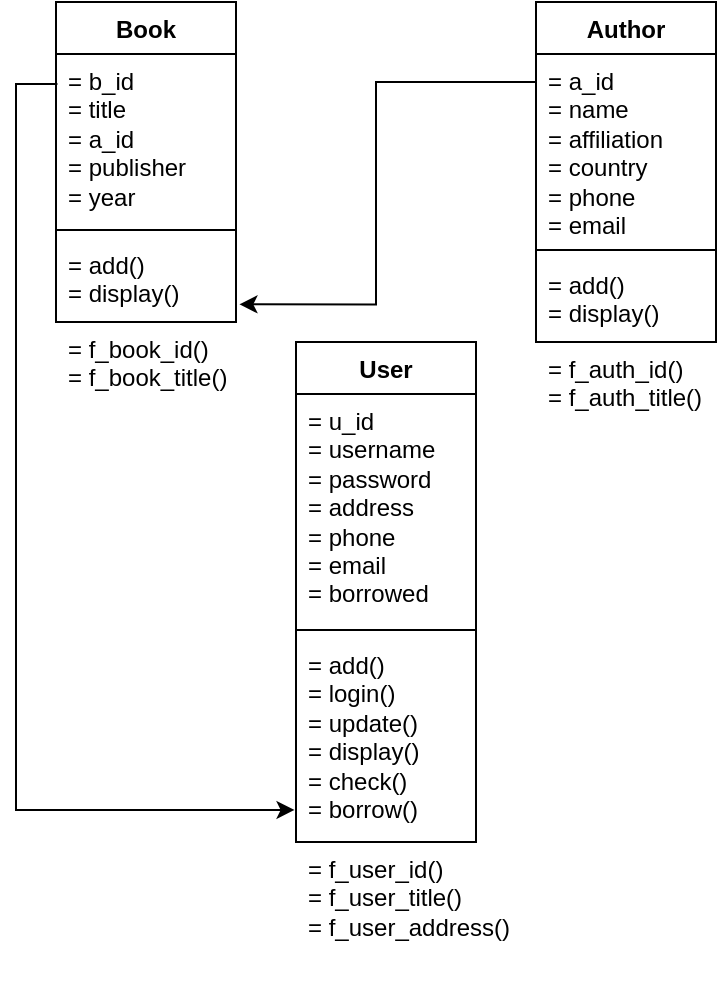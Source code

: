 <mxfile version="28.2.5">
  <diagram name="Page-1" id="ssArnIt-zwZWOKwKfSID">
    <mxGraphModel dx="872" dy="473" grid="0" gridSize="10" guides="1" tooltips="1" connect="1" arrows="1" fold="1" page="1" pageScale="1" pageWidth="850" pageHeight="1100" math="0" shadow="0">
      <root>
        <mxCell id="0" />
        <mxCell id="1" parent="0" />
        <mxCell id="fcqBhKU1dLjZBf0Ov1b0-1" value="Book" style="swimlane;fontStyle=1;align=center;verticalAlign=top;childLayout=stackLayout;horizontal=1;startSize=26;horizontalStack=0;resizeParent=1;resizeParentMax=0;resizeLast=0;collapsible=1;marginBottom=0;whiteSpace=wrap;html=1;" vertex="1" parent="1">
          <mxGeometry x="200" y="120" width="90" height="160" as="geometry" />
        </mxCell>
        <mxCell id="fcqBhKU1dLjZBf0Ov1b0-2" value="= b_id&lt;div&gt;= title&lt;/div&gt;&lt;div&gt;= a_id&lt;/div&gt;&lt;div&gt;= publisher&lt;/div&gt;&lt;div&gt;= year&lt;/div&gt;" style="text;strokeColor=none;fillColor=none;align=left;verticalAlign=top;spacingLeft=4;spacingRight=4;overflow=hidden;rotatable=0;points=[[0,0.5],[1,0.5]];portConstraint=eastwest;whiteSpace=wrap;html=1;" vertex="1" parent="fcqBhKU1dLjZBf0Ov1b0-1">
          <mxGeometry y="26" width="90" height="84" as="geometry" />
        </mxCell>
        <mxCell id="fcqBhKU1dLjZBf0Ov1b0-3" value="" style="line;strokeWidth=1;fillColor=none;align=left;verticalAlign=middle;spacingTop=-1;spacingLeft=3;spacingRight=3;rotatable=0;labelPosition=right;points=[];portConstraint=eastwest;strokeColor=inherit;" vertex="1" parent="fcqBhKU1dLjZBf0Ov1b0-1">
          <mxGeometry y="110" width="90" height="8" as="geometry" />
        </mxCell>
        <mxCell id="fcqBhKU1dLjZBf0Ov1b0-4" value="&lt;div&gt;= add()&lt;/div&gt;&lt;div&gt;&lt;span style=&quot;background-color: transparent; color: light-dark(rgb(0, 0, 0), rgb(255, 255, 255));&quot;&gt;= display()&lt;br&gt;&lt;/span&gt;&lt;/div&gt;" style="text;strokeColor=none;fillColor=none;align=left;verticalAlign=top;spacingLeft=4;spacingRight=4;overflow=hidden;rotatable=0;points=[[0,0.5],[1,0.5]];portConstraint=eastwest;whiteSpace=wrap;html=1;" vertex="1" parent="fcqBhKU1dLjZBf0Ov1b0-1">
          <mxGeometry y="118" width="90" height="42" as="geometry" />
        </mxCell>
        <mxCell id="fcqBhKU1dLjZBf0Ov1b0-5" value="Author" style="swimlane;fontStyle=1;align=center;verticalAlign=top;childLayout=stackLayout;horizontal=1;startSize=26;horizontalStack=0;resizeParent=1;resizeParentMax=0;resizeLast=0;collapsible=1;marginBottom=0;whiteSpace=wrap;html=1;" vertex="1" parent="1">
          <mxGeometry x="440" y="120" width="90" height="170" as="geometry" />
        </mxCell>
        <mxCell id="fcqBhKU1dLjZBf0Ov1b0-6" value="= a_id&lt;br&gt;&lt;div&gt;= name&lt;/div&gt;&lt;div&gt;= affiliation&lt;/div&gt;&lt;div&gt;= country&lt;/div&gt;&lt;div&gt;= phone&lt;/div&gt;&lt;div&gt;= email&lt;/div&gt;" style="text;strokeColor=none;fillColor=none;align=left;verticalAlign=top;spacingLeft=4;spacingRight=4;overflow=hidden;rotatable=0;points=[[0,0.5],[1,0.5]];portConstraint=eastwest;whiteSpace=wrap;html=1;" vertex="1" parent="fcqBhKU1dLjZBf0Ov1b0-5">
          <mxGeometry y="26" width="90" height="94" as="geometry" />
        </mxCell>
        <mxCell id="fcqBhKU1dLjZBf0Ov1b0-7" value="" style="line;strokeWidth=1;fillColor=none;align=left;verticalAlign=middle;spacingTop=-1;spacingLeft=3;spacingRight=3;rotatable=0;labelPosition=right;points=[];portConstraint=eastwest;strokeColor=inherit;" vertex="1" parent="fcqBhKU1dLjZBf0Ov1b0-5">
          <mxGeometry y="120" width="90" height="8" as="geometry" />
        </mxCell>
        <mxCell id="fcqBhKU1dLjZBf0Ov1b0-8" value="= add()&lt;div&gt;&lt;span style=&quot;background-color: transparent; color: light-dark(rgb(0, 0, 0), rgb(255, 255, 255));&quot;&gt;= display()&lt;/span&gt;&lt;/div&gt;" style="text;strokeColor=none;fillColor=none;align=left;verticalAlign=top;spacingLeft=4;spacingRight=4;overflow=hidden;rotatable=0;points=[[0,0.5],[1,0.5]];portConstraint=eastwest;whiteSpace=wrap;html=1;" vertex="1" parent="fcqBhKU1dLjZBf0Ov1b0-5">
          <mxGeometry y="128" width="90" height="42" as="geometry" />
        </mxCell>
        <mxCell id="fcqBhKU1dLjZBf0Ov1b0-9" value="User" style="swimlane;fontStyle=1;align=center;verticalAlign=top;childLayout=stackLayout;horizontal=1;startSize=26;horizontalStack=0;resizeParent=1;resizeParentMax=0;resizeLast=0;collapsible=1;marginBottom=0;whiteSpace=wrap;html=1;" vertex="1" parent="1">
          <mxGeometry x="320" y="290" width="90" height="250" as="geometry" />
        </mxCell>
        <mxCell id="fcqBhKU1dLjZBf0Ov1b0-10" value="= u_id&lt;div&gt;= username&lt;/div&gt;&lt;div&gt;= password&lt;/div&gt;&lt;div&gt;= address&lt;/div&gt;&lt;div&gt;= phone&lt;/div&gt;&lt;div&gt;= email&lt;/div&gt;&lt;div&gt;= borrowed&lt;/div&gt;" style="text;strokeColor=none;fillColor=none;align=left;verticalAlign=top;spacingLeft=4;spacingRight=4;overflow=hidden;rotatable=0;points=[[0,0.5],[1,0.5]];portConstraint=eastwest;whiteSpace=wrap;html=1;" vertex="1" parent="fcqBhKU1dLjZBf0Ov1b0-9">
          <mxGeometry y="26" width="90" height="114" as="geometry" />
        </mxCell>
        <mxCell id="fcqBhKU1dLjZBf0Ov1b0-11" value="" style="line;strokeWidth=1;fillColor=none;align=left;verticalAlign=middle;spacingTop=-1;spacingLeft=3;spacingRight=3;rotatable=0;labelPosition=right;points=[];portConstraint=eastwest;strokeColor=inherit;" vertex="1" parent="fcqBhKU1dLjZBf0Ov1b0-9">
          <mxGeometry y="140" width="90" height="8" as="geometry" />
        </mxCell>
        <mxCell id="fcqBhKU1dLjZBf0Ov1b0-12" value="= add()&lt;div&gt;= login()&lt;/div&gt;&lt;div&gt;= update()&lt;/div&gt;&lt;div&gt;= display()&lt;/div&gt;&lt;div&gt;= check()&lt;/div&gt;&lt;div&gt;= borrow()&lt;/div&gt;" style="text;strokeColor=none;fillColor=none;align=left;verticalAlign=top;spacingLeft=4;spacingRight=4;overflow=hidden;rotatable=0;points=[[0,0.5],[1,0.5]];portConstraint=eastwest;whiteSpace=wrap;html=1;" vertex="1" parent="fcqBhKU1dLjZBf0Ov1b0-9">
          <mxGeometry y="148" width="90" height="102" as="geometry" />
        </mxCell>
        <mxCell id="fcqBhKU1dLjZBf0Ov1b0-13" style="edgeStyle=orthogonalEdgeStyle;rounded=0;orthogonalLoop=1;jettySize=auto;html=1;exitX=0;exitY=0.149;exitDx=0;exitDy=0;exitPerimeter=0;entryX=1.019;entryY=0.79;entryDx=0;entryDy=0;entryPerimeter=0;" edge="1" parent="1" source="fcqBhKU1dLjZBf0Ov1b0-6" target="fcqBhKU1dLjZBf0Ov1b0-4">
          <mxGeometry relative="1" as="geometry">
            <mxPoint x="360" y="220" as="targetPoint" />
            <Array as="points">
              <mxPoint x="360" y="160" />
              <mxPoint x="360" y="271" />
            </Array>
          </mxGeometry>
        </mxCell>
        <mxCell id="fcqBhKU1dLjZBf0Ov1b0-14" style="edgeStyle=orthogonalEdgeStyle;rounded=0;orthogonalLoop=1;jettySize=auto;html=1;exitX=-0.008;exitY=0.843;exitDx=0;exitDy=0;entryX=0.008;entryY=0.179;entryDx=0;entryDy=0;entryPerimeter=0;exitPerimeter=0;startArrow=classic;startFill=1;endArrow=none;endFill=0;" edge="1" parent="1" source="fcqBhKU1dLjZBf0Ov1b0-12" target="fcqBhKU1dLjZBf0Ov1b0-2">
          <mxGeometry relative="1" as="geometry" />
        </mxCell>
        <mxCell id="fcqBhKU1dLjZBf0Ov1b0-19" value="= f_book_id()&lt;div&gt;= f_book_title()&lt;/div&gt;" style="text;strokeColor=none;fillColor=none;align=left;verticalAlign=top;spacingLeft=4;spacingRight=4;overflow=hidden;rotatable=0;points=[[0,0.5],[1,0.5]];portConstraint=eastwest;whiteSpace=wrap;html=1;" vertex="1" parent="1">
          <mxGeometry x="200" y="280" width="90" height="40" as="geometry" />
        </mxCell>
        <mxCell id="fcqBhKU1dLjZBf0Ov1b0-20" value="= f_auth_id()&lt;div&gt;= f_auth_title()&lt;/div&gt;" style="text;strokeColor=none;fillColor=none;align=left;verticalAlign=top;spacingLeft=4;spacingRight=4;overflow=hidden;rotatable=0;points=[[0,0.5],[1,0.5]];portConstraint=eastwest;whiteSpace=wrap;html=1;" vertex="1" parent="1">
          <mxGeometry x="440" y="290" width="90" height="40" as="geometry" />
        </mxCell>
        <mxCell id="fcqBhKU1dLjZBf0Ov1b0-21" value="= f_user_id()&lt;div&gt;= f_user_title()&lt;/div&gt;&lt;div&gt;= f_user_address()&lt;/div&gt;" style="text;strokeColor=none;fillColor=none;align=left;verticalAlign=top;spacingLeft=4;spacingRight=4;overflow=hidden;rotatable=0;points=[[0,0.5],[1,0.5]];portConstraint=eastwest;whiteSpace=wrap;html=1;" vertex="1" parent="1">
          <mxGeometry x="320" y="540" width="120" height="70" as="geometry" />
        </mxCell>
      </root>
    </mxGraphModel>
  </diagram>
</mxfile>
